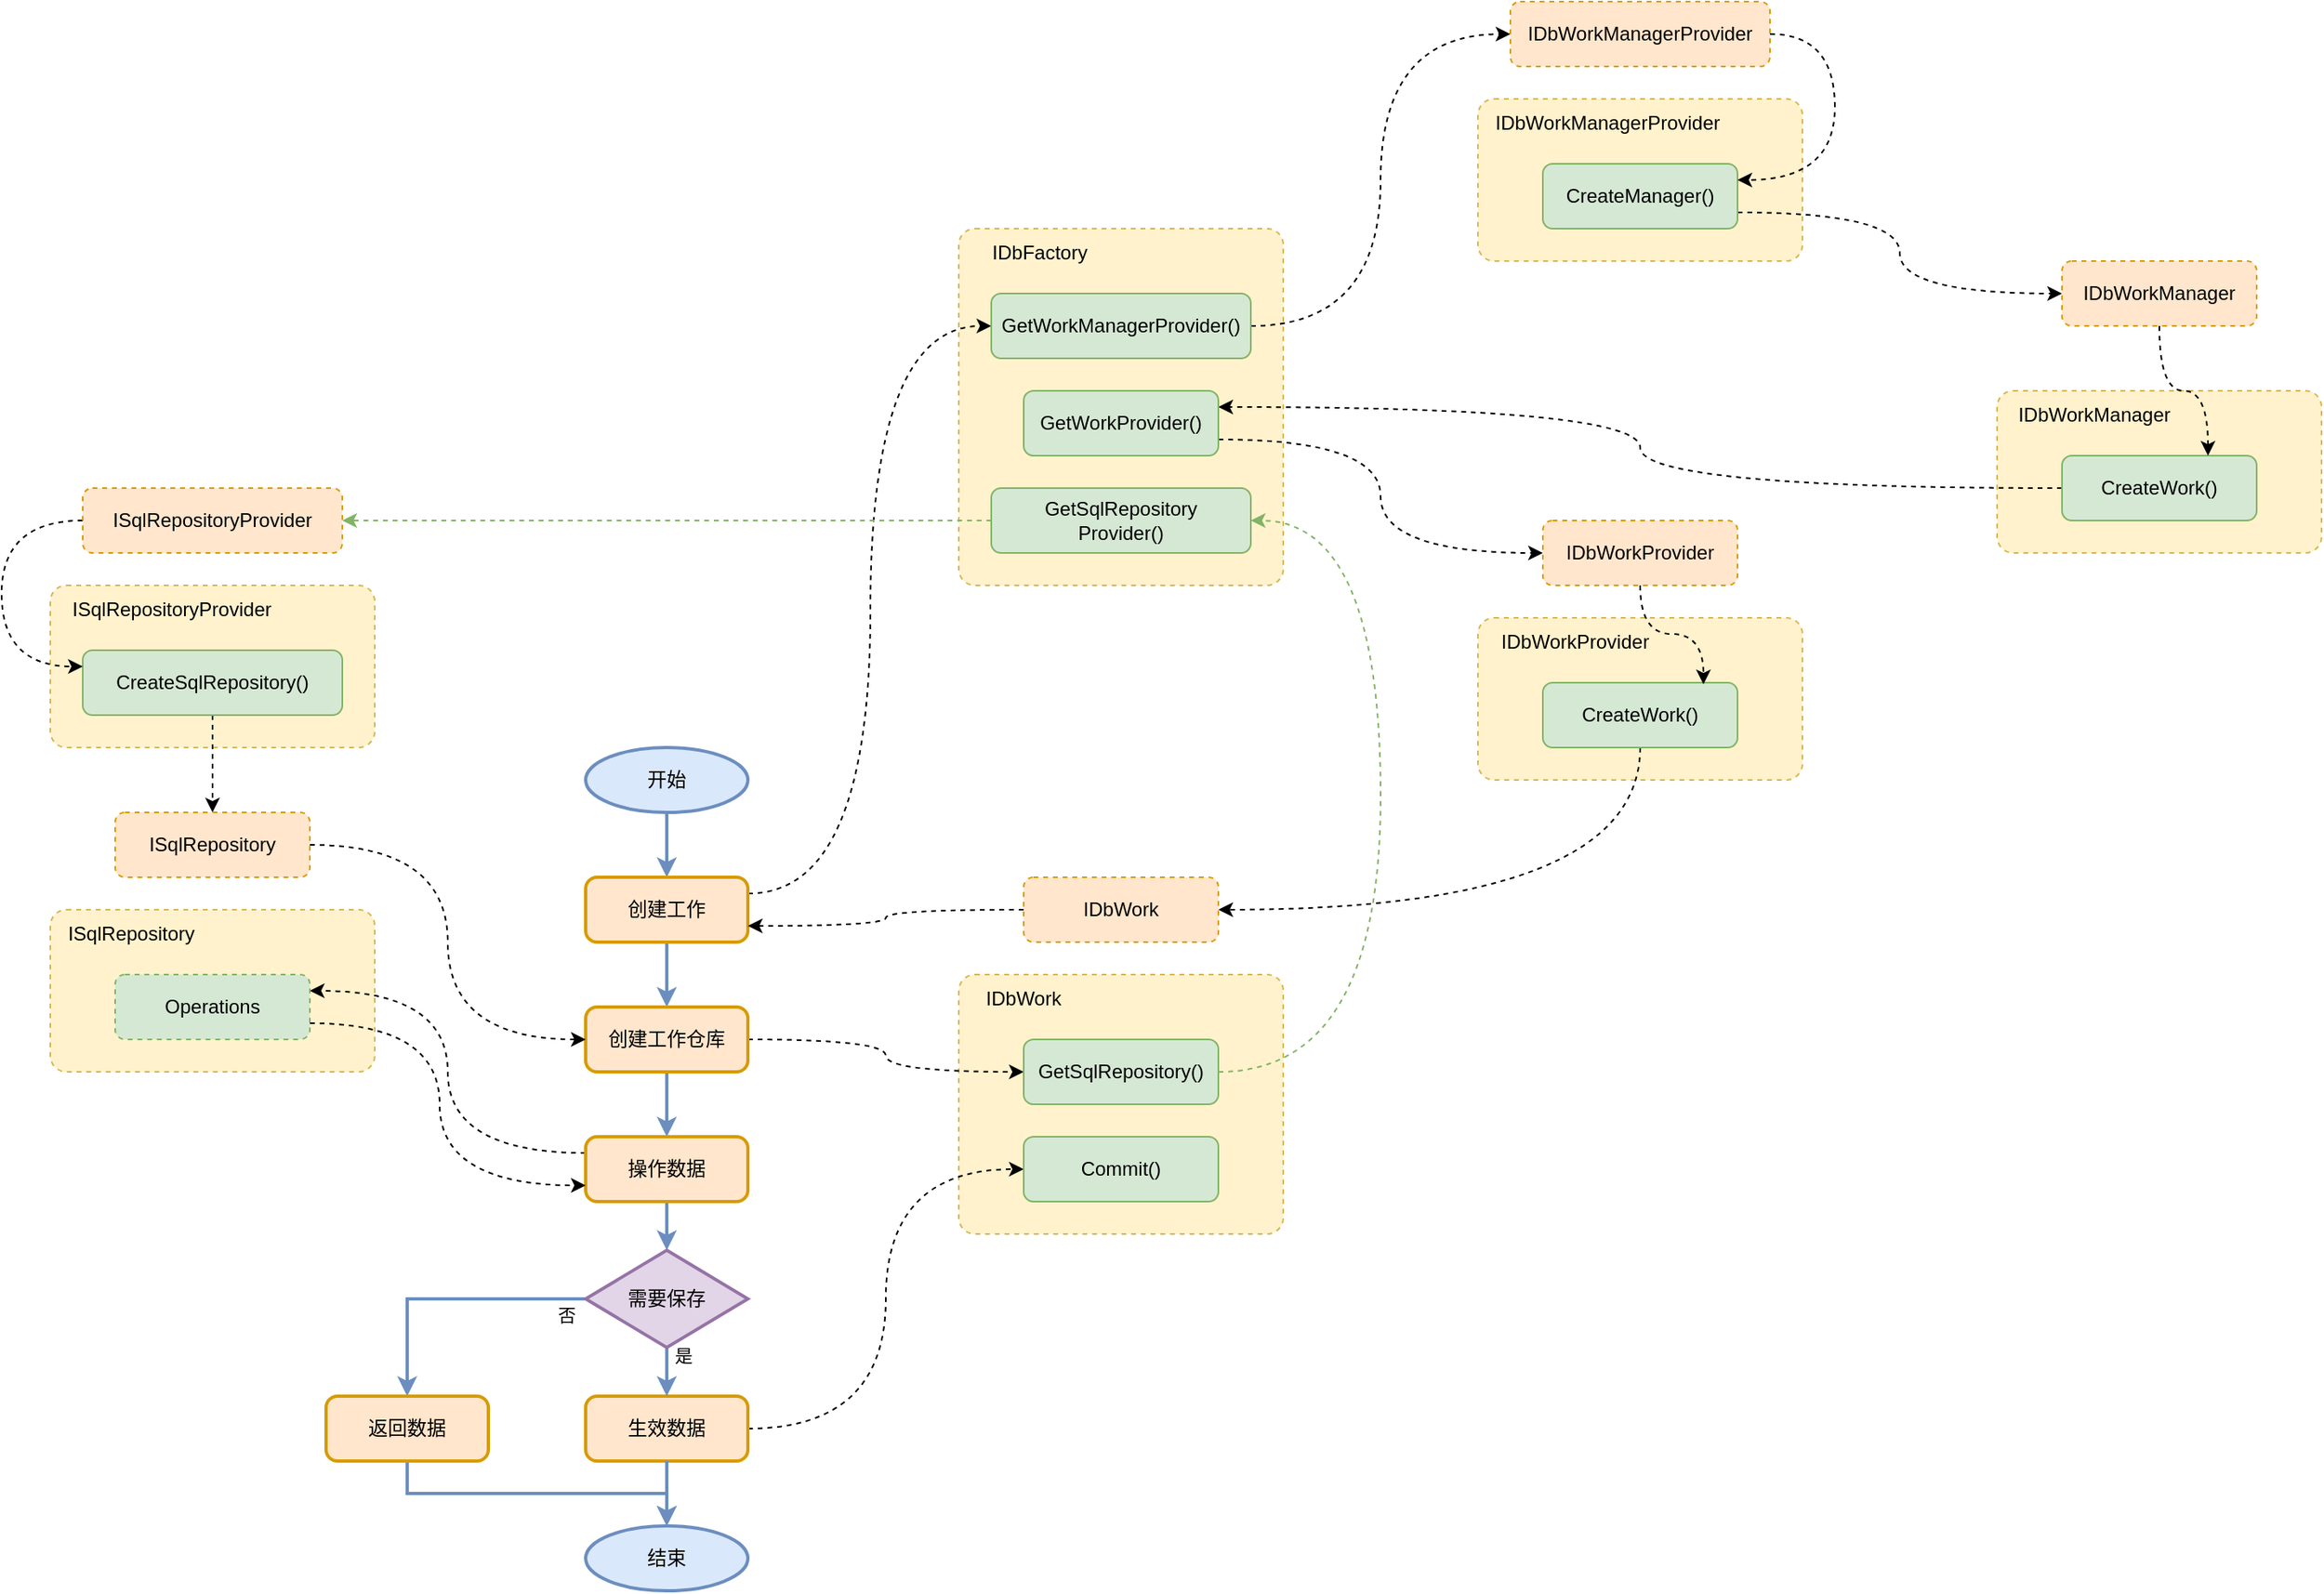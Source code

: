 <mxfile version="22.1.2" type="device">
  <diagram name="第 1 页" id="Ys4_ccihjM8qqKwaGPF8">
    <mxGraphModel dx="2245" dy="1989" grid="1" gridSize="10" guides="1" tooltips="1" connect="1" arrows="1" fold="1" page="1" pageScale="1" pageWidth="827" pageHeight="1169" math="0" shadow="0">
      <root>
        <mxCell id="0" />
        <mxCell id="1" parent="0" />
        <mxCell id="NjTbvAKs_ujXoJaXjTDQ-75" value="" style="rounded=1;whiteSpace=wrap;html=1;dashed=1;fillColor=#fff2cc;strokeColor=#d6b656;container=0;absoluteArcSize=1;" parent="1" vertex="1">
          <mxGeometry x="-200" y="60" width="200" height="100" as="geometry" />
        </mxCell>
        <mxCell id="NjTbvAKs_ujXoJaXjTDQ-55" value="" style="rounded=1;whiteSpace=wrap;html=1;dashed=1;fillColor=#fff2cc;strokeColor=#d6b656;container=0;absoluteArcSize=1;" parent="1" vertex="1">
          <mxGeometry x="680" y="-440" width="200" height="100" as="geometry" />
        </mxCell>
        <mxCell id="NjTbvAKs_ujXoJaXjTDQ-23" value="" style="rounded=1;whiteSpace=wrap;html=1;dashed=1;fillColor=#fff2cc;strokeColor=#d6b656;container=0;absoluteArcSize=1;" parent="1" vertex="1">
          <mxGeometry x="360" y="100" width="200" height="160" as="geometry" />
        </mxCell>
        <mxCell id="NjTbvAKs_ujXoJaXjTDQ-40" value="" style="rounded=1;whiteSpace=wrap;html=1;dashed=1;fillColor=#fff2cc;strokeColor=#d6b656;container=0;absoluteArcSize=1;" parent="1" vertex="1">
          <mxGeometry x="360" y="-360" width="200" height="220" as="geometry" />
        </mxCell>
        <mxCell id="NjTbvAKs_ujXoJaXjTDQ-20" value="" style="rounded=1;whiteSpace=wrap;html=1;dashed=1;fillColor=#fff2cc;strokeColor=#d6b656;container=0;absoluteArcSize=1;" parent="1" vertex="1">
          <mxGeometry x="680" y="-120" width="200" height="100" as="geometry" />
        </mxCell>
        <mxCell id="NjTbvAKs_ujXoJaXjTDQ-30" style="edgeStyle=orthogonalEdgeStyle;rounded=0;orthogonalLoop=1;jettySize=auto;html=1;entryX=1;entryY=0.5;entryDx=0;entryDy=0;curved=1;exitX=0.5;exitY=1;exitDx=0;exitDy=0;dashed=1;" parent="1" source="NjTbvAKs_ujXoJaXjTDQ-22" target="NjTbvAKs_ujXoJaXjTDQ-29" edge="1">
          <mxGeometry relative="1" as="geometry" />
        </mxCell>
        <mxCell id="NjTbvAKs_ujXoJaXjTDQ-1" value="" style="rounded=1;whiteSpace=wrap;html=1;dashed=1;fillColor=#fff2cc;strokeColor=#d6b656;container=0;absoluteArcSize=1;" parent="1" vertex="1">
          <mxGeometry x="1000" y="-260" width="200" height="100" as="geometry" />
        </mxCell>
        <mxCell id="NjTbvAKs_ujXoJaXjTDQ-2" value="IDbWorkManager" style="text;html=1;strokeColor=none;fillColor=none;align=center;verticalAlign=middle;whiteSpace=wrap;rounded=0;container=0;" parent="1" vertex="1">
          <mxGeometry x="1000" y="-260" width="120" height="30" as="geometry" />
        </mxCell>
        <mxCell id="NjTbvAKs_ujXoJaXjTDQ-6" style="edgeStyle=orthogonalEdgeStyle;rounded=0;orthogonalLoop=1;jettySize=auto;html=1;entryX=0.5;entryY=0;entryDx=0;entryDy=0;fillColor=#dae8fc;strokeColor=#6c8ebf;strokeWidth=2;" parent="1" source="NjTbvAKs_ujXoJaXjTDQ-4" target="NjTbvAKs_ujXoJaXjTDQ-5" edge="1">
          <mxGeometry relative="1" as="geometry" />
        </mxCell>
        <mxCell id="NjTbvAKs_ujXoJaXjTDQ-4" value="开始" style="strokeWidth=2;html=1;shape=mxgraph.flowchart.start_1;whiteSpace=wrap;fillColor=#dae8fc;strokeColor=#6c8ebf;" parent="1" vertex="1">
          <mxGeometry x="130" y="-40" width="100" height="40" as="geometry" />
        </mxCell>
        <mxCell id="NjTbvAKs_ujXoJaXjTDQ-17" style="edgeStyle=orthogonalEdgeStyle;rounded=0;orthogonalLoop=1;jettySize=auto;html=1;entryX=0;entryY=0.5;entryDx=0;entryDy=0;curved=1;dashed=1;" parent="1" target="NjTbvAKs_ujXoJaXjTDQ-46" edge="1">
          <mxGeometry relative="1" as="geometry">
            <mxPoint x="230" y="50" as="sourcePoint" />
          </mxGeometry>
        </mxCell>
        <mxCell id="NjTbvAKs_ujXoJaXjTDQ-33" style="edgeStyle=orthogonalEdgeStyle;rounded=0;orthogonalLoop=1;jettySize=auto;html=1;entryX=0.5;entryY=0;entryDx=0;entryDy=0;fillColor=#dae8fc;strokeColor=#6c8ebf;strokeWidth=2;" parent="1" source="NjTbvAKs_ujXoJaXjTDQ-5" target="NjTbvAKs_ujXoJaXjTDQ-7" edge="1">
          <mxGeometry relative="1" as="geometry" />
        </mxCell>
        <mxCell id="NjTbvAKs_ujXoJaXjTDQ-5" value="创建工作" style="rounded=1;whiteSpace=wrap;html=1;absoluteArcSize=1;arcSize=14;strokeWidth=2;fillColor=#ffe6cc;strokeColor=#d79b00;" parent="1" vertex="1">
          <mxGeometry x="130" y="40" width="100" height="40" as="geometry" />
        </mxCell>
        <mxCell id="NjTbvAKs_ujXoJaXjTDQ-34" style="edgeStyle=orthogonalEdgeStyle;rounded=0;orthogonalLoop=1;jettySize=auto;html=1;entryX=0.5;entryY=0;entryDx=0;entryDy=0;strokeWidth=2;fillColor=#dae8fc;strokeColor=#6c8ebf;" parent="1" source="NjTbvAKs_ujXoJaXjTDQ-7" target="NjTbvAKs_ujXoJaXjTDQ-9" edge="1">
          <mxGeometry relative="1" as="geometry" />
        </mxCell>
        <mxCell id="NjTbvAKs_ujXoJaXjTDQ-54" style="edgeStyle=orthogonalEdgeStyle;rounded=0;orthogonalLoop=1;jettySize=auto;html=1;entryX=0;entryY=0.5;entryDx=0;entryDy=0;curved=1;dashed=1;exitX=1;exitY=0.5;exitDx=0;exitDy=0;" parent="1" source="NjTbvAKs_ujXoJaXjTDQ-7" target="NjTbvAKs_ujXoJaXjTDQ-25" edge="1">
          <mxGeometry relative="1" as="geometry" />
        </mxCell>
        <mxCell id="NjTbvAKs_ujXoJaXjTDQ-7" value="创建工作仓库" style="rounded=1;whiteSpace=wrap;html=1;absoluteArcSize=1;arcSize=14;strokeWidth=2;fillColor=#ffe6cc;strokeColor=#d79b00;" parent="1" vertex="1">
          <mxGeometry x="130" y="120" width="100" height="40" as="geometry" />
        </mxCell>
        <mxCell id="NjTbvAKs_ujXoJaXjTDQ-35" style="edgeStyle=orthogonalEdgeStyle;rounded=0;orthogonalLoop=1;jettySize=auto;html=1;fillColor=#dae8fc;strokeColor=#6c8ebf;strokeWidth=2;" parent="1" source="NjTbvAKs_ujXoJaXjTDQ-9" target="NjTbvAKs_ujXoJaXjTDQ-12" edge="1">
          <mxGeometry relative="1" as="geometry" />
        </mxCell>
        <mxCell id="NjTbvAKs_ujXoJaXjTDQ-78" style="edgeStyle=orthogonalEdgeStyle;rounded=0;orthogonalLoop=1;jettySize=auto;html=1;entryX=1;entryY=0.25;entryDx=0;entryDy=0;curved=1;dashed=1;exitX=0;exitY=0.25;exitDx=0;exitDy=0;" parent="1" source="NjTbvAKs_ujXoJaXjTDQ-9" target="NjTbvAKs_ujXoJaXjTDQ-77" edge="1">
          <mxGeometry relative="1" as="geometry" />
        </mxCell>
        <mxCell id="NjTbvAKs_ujXoJaXjTDQ-9" value="操作数据" style="rounded=1;whiteSpace=wrap;html=1;absoluteArcSize=1;arcSize=14;strokeWidth=2;fillColor=#ffe6cc;strokeColor=#d79b00;" parent="1" vertex="1">
          <mxGeometry x="130" y="200" width="100" height="40" as="geometry" />
        </mxCell>
        <mxCell id="NjTbvAKs_ujXoJaXjTDQ-81" style="edgeStyle=orthogonalEdgeStyle;rounded=0;orthogonalLoop=1;jettySize=auto;html=1;entryX=0;entryY=0.5;entryDx=0;entryDy=0;exitX=1;exitY=0.5;exitDx=0;exitDy=0;curved=1;dashed=1;" parent="1" source="NjTbvAKs_ujXoJaXjTDQ-11" target="NjTbvAKs_ujXoJaXjTDQ-80" edge="1">
          <mxGeometry relative="1" as="geometry" />
        </mxCell>
        <mxCell id="NjTbvAKs_ujXoJaXjTDQ-11" value="生效数据" style="rounded=1;whiteSpace=wrap;html=1;absoluteArcSize=1;arcSize=14;strokeWidth=2;fillColor=#ffe6cc;strokeColor=#d79b00;" parent="1" vertex="1">
          <mxGeometry x="130" y="360" width="100" height="40" as="geometry" />
        </mxCell>
        <mxCell id="NjTbvAKs_ujXoJaXjTDQ-36" style="edgeStyle=orthogonalEdgeStyle;rounded=0;orthogonalLoop=1;jettySize=auto;html=1;entryX=0.5;entryY=0;entryDx=0;entryDy=0;fillColor=#dae8fc;strokeColor=#6c8ebf;strokeWidth=2;" parent="1" source="NjTbvAKs_ujXoJaXjTDQ-12" target="NjTbvAKs_ujXoJaXjTDQ-11" edge="1">
          <mxGeometry relative="1" as="geometry" />
        </mxCell>
        <mxCell id="NjTbvAKs_ujXoJaXjTDQ-82" value="是" style="edgeLabel;html=1;align=center;verticalAlign=middle;resizable=0;points=[];" parent="NjTbvAKs_ujXoJaXjTDQ-36" vertex="1" connectable="0">
          <mxGeometry x="-0.828" relative="1" as="geometry">
            <mxPoint x="10" as="offset" />
          </mxGeometry>
        </mxCell>
        <mxCell id="NjTbvAKs_ujXoJaXjTDQ-37" style="edgeStyle=orthogonalEdgeStyle;rounded=0;orthogonalLoop=1;jettySize=auto;html=1;entryX=0.5;entryY=0;entryDx=0;entryDy=0;fillColor=#dae8fc;strokeColor=#6c8ebf;strokeWidth=2;" parent="1" source="NjTbvAKs_ujXoJaXjTDQ-12" target="NjTbvAKs_ujXoJaXjTDQ-14" edge="1">
          <mxGeometry relative="1" as="geometry">
            <Array as="points">
              <mxPoint x="20" y="300" />
            </Array>
          </mxGeometry>
        </mxCell>
        <mxCell id="NjTbvAKs_ujXoJaXjTDQ-83" value="否" style="edgeLabel;html=1;align=center;verticalAlign=middle;resizable=0;points=[];" parent="NjTbvAKs_ujXoJaXjTDQ-37" vertex="1" connectable="0">
          <mxGeometry x="-0.857" relative="1" as="geometry">
            <mxPoint y="10" as="offset" />
          </mxGeometry>
        </mxCell>
        <mxCell id="NjTbvAKs_ujXoJaXjTDQ-12" value="需要保存" style="strokeWidth=2;html=1;shape=mxgraph.flowchart.decision;whiteSpace=wrap;fillColor=#e1d5e7;strokeColor=#9673a6;" parent="1" vertex="1">
          <mxGeometry x="130" y="270" width="100" height="60" as="geometry" />
        </mxCell>
        <mxCell id="NjTbvAKs_ujXoJaXjTDQ-39" style="edgeStyle=orthogonalEdgeStyle;rounded=0;orthogonalLoop=1;jettySize=auto;html=1;fillColor=#dae8fc;strokeColor=#6c8ebf;strokeWidth=2;" parent="1" source="NjTbvAKs_ujXoJaXjTDQ-14" target="NjTbvAKs_ujXoJaXjTDQ-15" edge="1">
          <mxGeometry relative="1" as="geometry">
            <Array as="points">
              <mxPoint x="20" y="420" />
              <mxPoint x="180" y="420" />
            </Array>
          </mxGeometry>
        </mxCell>
        <mxCell id="NjTbvAKs_ujXoJaXjTDQ-14" value="返回数据" style="rounded=1;whiteSpace=wrap;html=1;absoluteArcSize=1;arcSize=14;strokeWidth=2;fillColor=#ffe6cc;strokeColor=#d79b00;" parent="1" vertex="1">
          <mxGeometry x="-30" y="360" width="100" height="40" as="geometry" />
        </mxCell>
        <mxCell id="NjTbvAKs_ujXoJaXjTDQ-15" value="结束" style="strokeWidth=2;html=1;shape=mxgraph.flowchart.start_1;whiteSpace=wrap;fillColor=#dae8fc;strokeColor=#6c8ebf;" parent="1" vertex="1">
          <mxGeometry x="130" y="440" width="100" height="40" as="geometry" />
        </mxCell>
        <mxCell id="NjTbvAKs_ujXoJaXjTDQ-53" style="edgeStyle=orthogonalEdgeStyle;rounded=0;orthogonalLoop=1;jettySize=auto;html=1;entryX=1;entryY=0.25;entryDx=0;entryDy=0;curved=1;dashed=1;" parent="1" source="NjTbvAKs_ujXoJaXjTDQ-16" target="NjTbvAKs_ujXoJaXjTDQ-60" edge="1">
          <mxGeometry relative="1" as="geometry" />
        </mxCell>
        <mxCell id="NjTbvAKs_ujXoJaXjTDQ-16" value="CreateWork()" style="rounded=1;whiteSpace=wrap;html=1;fillColor=#d5e8d4;strokeColor=#82b366;" parent="1" vertex="1">
          <mxGeometry x="1040" y="-220" width="120" height="40" as="geometry" />
        </mxCell>
        <mxCell id="NjTbvAKs_ujXoJaXjTDQ-21" value="IDbWorkProvider" style="text;html=1;strokeColor=none;fillColor=none;align=center;verticalAlign=middle;whiteSpace=wrap;rounded=0;container=0;" parent="1" vertex="1">
          <mxGeometry x="680" y="-120" width="120" height="30" as="geometry" />
        </mxCell>
        <mxCell id="NjTbvAKs_ujXoJaXjTDQ-22" value="CreateWork()" style="rounded=1;whiteSpace=wrap;html=1;fillColor=#d5e8d4;strokeColor=#82b366;" parent="1" vertex="1">
          <mxGeometry x="720" y="-80" width="120" height="40" as="geometry" />
        </mxCell>
        <mxCell id="NjTbvAKs_ujXoJaXjTDQ-24" value="IDbWork" style="text;html=1;strokeColor=none;fillColor=none;align=center;verticalAlign=middle;whiteSpace=wrap;rounded=0;container=0;" parent="1" vertex="1">
          <mxGeometry x="360" y="100" width="80" height="30" as="geometry" />
        </mxCell>
        <mxCell id="NjTbvAKs_ujXoJaXjTDQ-64" style="edgeStyle=orthogonalEdgeStyle;rounded=0;orthogonalLoop=1;jettySize=auto;html=1;entryX=1;entryY=0.5;entryDx=0;entryDy=0;curved=1;fillColor=#d5e8d4;strokeColor=#82b366;dashed=1;exitX=1;exitY=0.5;exitDx=0;exitDy=0;" parent="1" source="NjTbvAKs_ujXoJaXjTDQ-25" target="NjTbvAKs_ujXoJaXjTDQ-63" edge="1">
          <mxGeometry relative="1" as="geometry">
            <Array as="points">
              <mxPoint x="620" y="160" />
              <mxPoint x="620" y="-180" />
            </Array>
          </mxGeometry>
        </mxCell>
        <mxCell id="NjTbvAKs_ujXoJaXjTDQ-25" value="GetSqlRepository()" style="rounded=1;whiteSpace=wrap;html=1;fillColor=#d5e8d4;strokeColor=#82b366;" parent="1" vertex="1">
          <mxGeometry x="400" y="140" width="120" height="40" as="geometry" />
        </mxCell>
        <mxCell id="NjTbvAKs_ujXoJaXjTDQ-74" style="edgeStyle=orthogonalEdgeStyle;rounded=0;orthogonalLoop=1;jettySize=auto;html=1;entryX=1;entryY=0.75;entryDx=0;entryDy=0;curved=1;dashed=1;" parent="1" source="NjTbvAKs_ujXoJaXjTDQ-29" target="NjTbvAKs_ujXoJaXjTDQ-5" edge="1">
          <mxGeometry relative="1" as="geometry" />
        </mxCell>
        <mxCell id="NjTbvAKs_ujXoJaXjTDQ-29" value="IDbWork" style="rounded=1;whiteSpace=wrap;html=1;fillColor=#ffe6cc;strokeColor=#d79b00;dashed=1;" parent="1" vertex="1">
          <mxGeometry x="400" y="40" width="120" height="40" as="geometry" />
        </mxCell>
        <mxCell id="NjTbvAKs_ujXoJaXjTDQ-38" style="edgeStyle=orthogonalEdgeStyle;rounded=0;orthogonalLoop=1;jettySize=auto;html=1;entryX=0.5;entryY=0;entryDx=0;entryDy=0;entryPerimeter=0;fillColor=#dae8fc;strokeColor=#6c8ebf;strokeWidth=2;" parent="1" source="NjTbvAKs_ujXoJaXjTDQ-11" target="NjTbvAKs_ujXoJaXjTDQ-15" edge="1">
          <mxGeometry relative="1" as="geometry">
            <Array as="points" />
          </mxGeometry>
        </mxCell>
        <mxCell id="NjTbvAKs_ujXoJaXjTDQ-41" value="IDbFactory" style="text;html=1;strokeColor=none;fillColor=none;align=center;verticalAlign=middle;whiteSpace=wrap;rounded=0;container=0;" parent="1" vertex="1">
          <mxGeometry x="360" y="-360" width="100" height="30" as="geometry" />
        </mxCell>
        <mxCell id="NjTbvAKs_ujXoJaXjTDQ-45" style="edgeStyle=orthogonalEdgeStyle;rounded=0;orthogonalLoop=1;jettySize=auto;html=1;entryX=0.75;entryY=0;entryDx=0;entryDy=0;dashed=1;curved=1;" parent="1" source="NjTbvAKs_ujXoJaXjTDQ-43" target="NjTbvAKs_ujXoJaXjTDQ-16" edge="1">
          <mxGeometry relative="1" as="geometry" />
        </mxCell>
        <mxCell id="NjTbvAKs_ujXoJaXjTDQ-43" value="IDbWorkManager" style="rounded=1;whiteSpace=wrap;html=1;fillColor=#ffe6cc;strokeColor=#d79b00;dashed=1;" parent="1" vertex="1">
          <mxGeometry x="1040" y="-340" width="120" height="40" as="geometry" />
        </mxCell>
        <mxCell id="NjTbvAKs_ujXoJaXjTDQ-49" style="edgeStyle=orthogonalEdgeStyle;rounded=0;orthogonalLoop=1;jettySize=auto;html=1;entryX=0;entryY=0.5;entryDx=0;entryDy=0;curved=1;dashed=1;exitX=1;exitY=0.75;exitDx=0;exitDy=0;" parent="1" source="NjTbvAKs_ujXoJaXjTDQ-60" target="NjTbvAKs_ujXoJaXjTDQ-48" edge="1">
          <mxGeometry relative="1" as="geometry">
            <mxPoint x="520" y="-180" as="sourcePoint" />
          </mxGeometry>
        </mxCell>
        <mxCell id="NjTbvAKs_ujXoJaXjTDQ-61" style="edgeStyle=orthogonalEdgeStyle;rounded=0;orthogonalLoop=1;jettySize=auto;html=1;entryX=0;entryY=0.5;entryDx=0;entryDy=0;curved=1;dashed=1;" parent="1" source="NjTbvAKs_ujXoJaXjTDQ-46" target="NjTbvAKs_ujXoJaXjTDQ-59" edge="1">
          <mxGeometry relative="1" as="geometry" />
        </mxCell>
        <mxCell id="NjTbvAKs_ujXoJaXjTDQ-46" value="GetWorkManagerProvider()" style="rounded=1;whiteSpace=wrap;html=1;fillColor=#d5e8d4;strokeColor=#82b366;" parent="1" vertex="1">
          <mxGeometry x="380" y="-320" width="160" height="40" as="geometry" />
        </mxCell>
        <mxCell id="NjTbvAKs_ujXoJaXjTDQ-51" style="edgeStyle=orthogonalEdgeStyle;rounded=0;orthogonalLoop=1;jettySize=auto;html=1;entryX=0.825;entryY=0.025;entryDx=0;entryDy=0;curved=1;dashed=1;entryPerimeter=0;" parent="1" source="NjTbvAKs_ujXoJaXjTDQ-48" target="NjTbvAKs_ujXoJaXjTDQ-22" edge="1">
          <mxGeometry relative="1" as="geometry">
            <mxPoint x="820" y="-70" as="targetPoint" />
          </mxGeometry>
        </mxCell>
        <mxCell id="NjTbvAKs_ujXoJaXjTDQ-48" value="IDbWorkProvider" style="rounded=1;whiteSpace=wrap;html=1;fillColor=#ffe6cc;strokeColor=#d79b00;dashed=1;" parent="1" vertex="1">
          <mxGeometry x="720" y="-180" width="120" height="40" as="geometry" />
        </mxCell>
        <mxCell id="NjTbvAKs_ujXoJaXjTDQ-52" style="edgeStyle=orthogonalEdgeStyle;rounded=0;orthogonalLoop=1;jettySize=auto;html=1;entryX=0;entryY=0.5;entryDx=0;entryDy=0;curved=1;dashed=1;exitX=1;exitY=0.75;exitDx=0;exitDy=0;" parent="1" source="NjTbvAKs_ujXoJaXjTDQ-58" target="NjTbvAKs_ujXoJaXjTDQ-43" edge="1">
          <mxGeometry relative="1" as="geometry" />
        </mxCell>
        <mxCell id="NjTbvAKs_ujXoJaXjTDQ-56" value="IDbWorkManagerProvider" style="text;html=1;strokeColor=none;fillColor=none;align=center;verticalAlign=middle;whiteSpace=wrap;rounded=0;container=0;" parent="1" vertex="1">
          <mxGeometry x="680" y="-440" width="160" height="30" as="geometry" />
        </mxCell>
        <mxCell id="NjTbvAKs_ujXoJaXjTDQ-58" value="CreateManager()" style="rounded=1;whiteSpace=wrap;html=1;fillColor=#d5e8d4;strokeColor=#82b366;" parent="1" vertex="1">
          <mxGeometry x="720" y="-400" width="120" height="40" as="geometry" />
        </mxCell>
        <mxCell id="NjTbvAKs_ujXoJaXjTDQ-62" style="edgeStyle=orthogonalEdgeStyle;rounded=0;orthogonalLoop=1;jettySize=auto;html=1;entryX=1;entryY=0.25;entryDx=0;entryDy=0;curved=1;exitX=1;exitY=0.5;exitDx=0;exitDy=0;dashed=1;" parent="1" source="NjTbvAKs_ujXoJaXjTDQ-59" target="NjTbvAKs_ujXoJaXjTDQ-58" edge="1">
          <mxGeometry relative="1" as="geometry">
            <Array as="points">
              <mxPoint x="900" y="-480" />
              <mxPoint x="900" y="-390" />
            </Array>
          </mxGeometry>
        </mxCell>
        <mxCell id="NjTbvAKs_ujXoJaXjTDQ-59" value="IDbWorkManagerProvider" style="rounded=1;whiteSpace=wrap;html=1;fillColor=#ffe6cc;strokeColor=#d79b00;dashed=1;" parent="1" vertex="1">
          <mxGeometry x="700" y="-500" width="160" height="40" as="geometry" />
        </mxCell>
        <mxCell id="NjTbvAKs_ujXoJaXjTDQ-60" value="GetWorkProvider()" style="rounded=1;whiteSpace=wrap;html=1;fillColor=#d5e8d4;strokeColor=#82b366;" parent="1" vertex="1">
          <mxGeometry x="400" y="-260" width="120" height="40" as="geometry" />
        </mxCell>
        <mxCell id="NjTbvAKs_ujXoJaXjTDQ-70" style="edgeStyle=orthogonalEdgeStyle;rounded=0;orthogonalLoop=1;jettySize=auto;html=1;entryX=1;entryY=0.5;entryDx=0;entryDy=0;curved=1;fillColor=#d5e8d4;strokeColor=#82b366;dashed=1;" parent="1" source="NjTbvAKs_ujXoJaXjTDQ-63" target="NjTbvAKs_ujXoJaXjTDQ-69" edge="1">
          <mxGeometry relative="1" as="geometry" />
        </mxCell>
        <mxCell id="NjTbvAKs_ujXoJaXjTDQ-63" value="GetSqlRepository&lt;br&gt;Provider()" style="rounded=1;whiteSpace=wrap;html=1;fillColor=#d5e8d4;strokeColor=#82b366;" parent="1" vertex="1">
          <mxGeometry x="380" y="-200" width="160" height="40" as="geometry" />
        </mxCell>
        <mxCell id="NjTbvAKs_ujXoJaXjTDQ-65" value="" style="rounded=1;whiteSpace=wrap;html=1;dashed=1;fillColor=#fff2cc;strokeColor=#d6b656;container=0;absoluteArcSize=1;" parent="1" vertex="1">
          <mxGeometry x="-200" y="-140" width="200" height="100" as="geometry" />
        </mxCell>
        <mxCell id="NjTbvAKs_ujXoJaXjTDQ-66" value="ISqlRepositoryProvider" style="text;html=1;strokeColor=none;fillColor=none;align=center;verticalAlign=middle;whiteSpace=wrap;rounded=0;container=0;" parent="1" vertex="1">
          <mxGeometry x="-200" y="-140" width="150" height="30" as="geometry" />
        </mxCell>
        <mxCell id="NjTbvAKs_ujXoJaXjTDQ-72" style="edgeStyle=orthogonalEdgeStyle;rounded=0;orthogonalLoop=1;jettySize=auto;html=1;entryX=0.5;entryY=0;entryDx=0;entryDy=0;dashed=1;" parent="1" source="NjTbvAKs_ujXoJaXjTDQ-67" target="NjTbvAKs_ujXoJaXjTDQ-71" edge="1">
          <mxGeometry relative="1" as="geometry" />
        </mxCell>
        <mxCell id="NjTbvAKs_ujXoJaXjTDQ-67" value="CreateSqlRepository()" style="rounded=1;whiteSpace=wrap;html=1;fillColor=#d5e8d4;strokeColor=#82b366;" parent="1" vertex="1">
          <mxGeometry x="-180" y="-100" width="160" height="40" as="geometry" />
        </mxCell>
        <mxCell id="NjTbvAKs_ujXoJaXjTDQ-68" style="edgeStyle=orthogonalEdgeStyle;rounded=0;orthogonalLoop=1;jettySize=auto;html=1;entryX=0;entryY=0.25;entryDx=0;entryDy=0;curved=1;dashed=1;exitX=0;exitY=0.5;exitDx=0;exitDy=0;" parent="1" source="NjTbvAKs_ujXoJaXjTDQ-69" target="NjTbvAKs_ujXoJaXjTDQ-67" edge="1">
          <mxGeometry relative="1" as="geometry">
            <mxPoint x="-60" y="-90" as="targetPoint" />
            <Array as="points">
              <mxPoint x="-230" y="-180" />
              <mxPoint x="-230" y="-90" />
            </Array>
          </mxGeometry>
        </mxCell>
        <mxCell id="NjTbvAKs_ujXoJaXjTDQ-69" value="ISqlRepositoryProvider" style="rounded=1;whiteSpace=wrap;html=1;fillColor=#ffe6cc;strokeColor=#d79b00;dashed=1;" parent="1" vertex="1">
          <mxGeometry x="-180" y="-200" width="160" height="40" as="geometry" />
        </mxCell>
        <mxCell id="NjTbvAKs_ujXoJaXjTDQ-73" style="edgeStyle=orthogonalEdgeStyle;rounded=0;orthogonalLoop=1;jettySize=auto;html=1;entryX=0;entryY=0.5;entryDx=0;entryDy=0;dashed=1;curved=1;" parent="1" source="NjTbvAKs_ujXoJaXjTDQ-71" target="NjTbvAKs_ujXoJaXjTDQ-7" edge="1">
          <mxGeometry relative="1" as="geometry" />
        </mxCell>
        <mxCell id="NjTbvAKs_ujXoJaXjTDQ-71" value="ISqlRepository" style="rounded=1;whiteSpace=wrap;html=1;fillColor=#ffe6cc;strokeColor=#d79b00;dashed=1;" parent="1" vertex="1">
          <mxGeometry x="-160" width="120" height="40" as="geometry" />
        </mxCell>
        <mxCell id="NjTbvAKs_ujXoJaXjTDQ-76" value="ISqlRepository" style="text;html=1;strokeColor=none;fillColor=none;align=center;verticalAlign=middle;whiteSpace=wrap;rounded=0;container=0;" parent="1" vertex="1">
          <mxGeometry x="-200" y="60" width="100" height="30" as="geometry" />
        </mxCell>
        <mxCell id="NjTbvAKs_ujXoJaXjTDQ-79" style="edgeStyle=orthogonalEdgeStyle;rounded=0;orthogonalLoop=1;jettySize=auto;html=1;entryX=0;entryY=0.75;entryDx=0;entryDy=0;curved=1;dashed=1;exitX=1;exitY=0.75;exitDx=0;exitDy=0;" parent="1" source="NjTbvAKs_ujXoJaXjTDQ-77" target="NjTbvAKs_ujXoJaXjTDQ-9" edge="1">
          <mxGeometry relative="1" as="geometry">
            <Array as="points">
              <mxPoint x="40" y="130" />
              <mxPoint x="40" y="230" />
            </Array>
          </mxGeometry>
        </mxCell>
        <mxCell id="NjTbvAKs_ujXoJaXjTDQ-77" value="Operations" style="rounded=1;whiteSpace=wrap;html=1;fillColor=#d5e8d4;strokeColor=#82b366;dashed=1;" parent="1" vertex="1">
          <mxGeometry x="-160" y="100" width="120" height="40" as="geometry" />
        </mxCell>
        <mxCell id="NjTbvAKs_ujXoJaXjTDQ-80" value="Commit()" style="rounded=1;whiteSpace=wrap;html=1;fillColor=#d5e8d4;strokeColor=#82b366;" parent="1" vertex="1">
          <mxGeometry x="400" y="200" width="120" height="40" as="geometry" />
        </mxCell>
      </root>
    </mxGraphModel>
  </diagram>
</mxfile>
